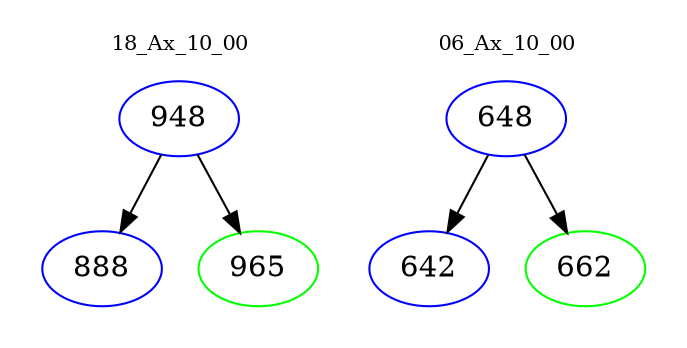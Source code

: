 digraph{
subgraph cluster_0 {
color = white
label = "18_Ax_10_00";
fontsize=10;
T0_948 [label="948", color="blue"]
T0_948 -> T0_888 [color="black"]
T0_888 [label="888", color="blue"]
T0_948 -> T0_965 [color="black"]
T0_965 [label="965", color="green"]
}
subgraph cluster_1 {
color = white
label = "06_Ax_10_00";
fontsize=10;
T1_648 [label="648", color="blue"]
T1_648 -> T1_642 [color="black"]
T1_642 [label="642", color="blue"]
T1_648 -> T1_662 [color="black"]
T1_662 [label="662", color="green"]
}
}
